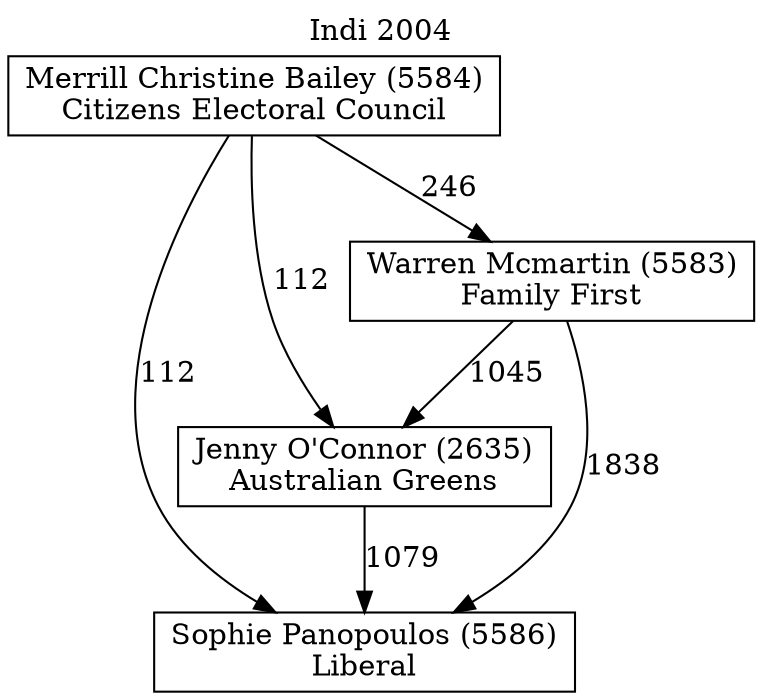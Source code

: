 // House preference flow
digraph "Sophie Panopoulos (5586)_Indi_2004" {
	graph [label="Indi 2004" labelloc=t mclimit=10]
	node [shape=box]
	"Sophie Panopoulos (5586)" [label="Sophie Panopoulos (5586)
Liberal"]
	"Jenny O'Connor (2635)" [label="Jenny O'Connor (2635)
Australian Greens"]
	"Warren Mcmartin (5583)" [label="Warren Mcmartin (5583)
Family First"]
	"Merrill Christine Bailey (5584)" [label="Merrill Christine Bailey (5584)
Citizens Electoral Council"]
	"Jenny O'Connor (2635)" -> "Sophie Panopoulos (5586)" [label=1079]
	"Warren Mcmartin (5583)" -> "Jenny O'Connor (2635)" [label=1045]
	"Merrill Christine Bailey (5584)" -> "Warren Mcmartin (5583)" [label=246]
	"Warren Mcmartin (5583)" -> "Sophie Panopoulos (5586)" [label=1838]
	"Merrill Christine Bailey (5584)" -> "Sophie Panopoulos (5586)" [label=112]
	"Merrill Christine Bailey (5584)" -> "Jenny O'Connor (2635)" [label=112]
}
